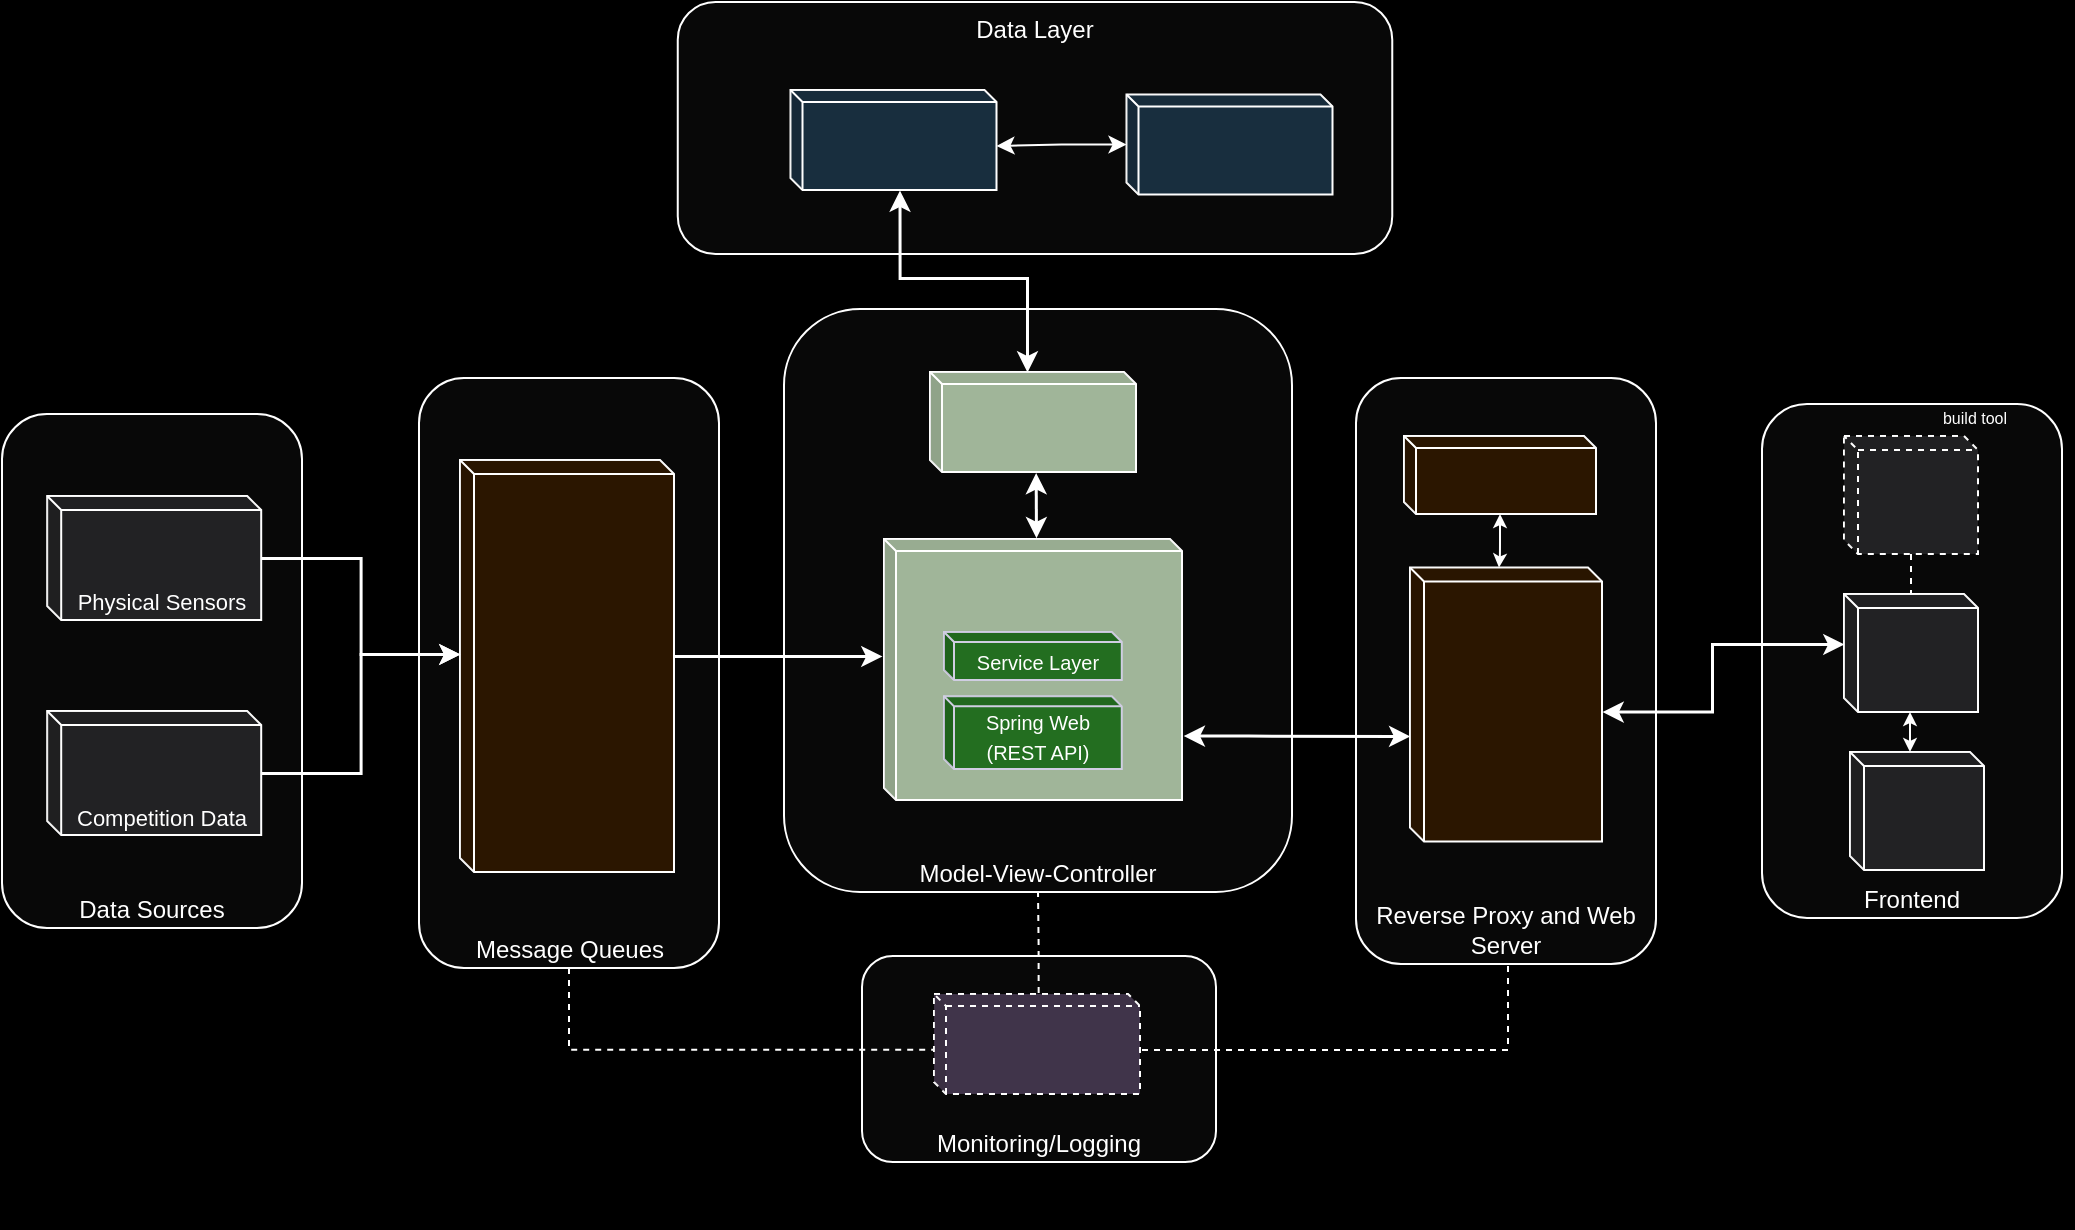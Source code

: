 <mxfile version="24.7.17">
  <diagram name="Page-1" id="fXyI0K3KOlTANuj1kyp8">
    <mxGraphModel dx="1668" dy="1085" grid="0" gridSize="10" guides="1" tooltips="1" connect="1" arrows="1" fold="1" page="0" pageScale="1" pageWidth="850" pageHeight="1100" background="#000000" math="0" shadow="0">
      <root>
        <mxCell id="0" />
        <mxCell id="1" parent="0" />
        <mxCell id="vzEezC1RZ8pSJoKN-fyf-25" value="Reverse Proxy and Web Server" style="rounded=1;whiteSpace=wrap;html=1;strokeColor=#FFFFFF;fontColor=#FFFFFF;fillColor=#080808;verticalAlign=bottom;" vertex="1" parent="1">
          <mxGeometry x="441" y="168" width="150" height="293" as="geometry" />
        </mxCell>
        <mxCell id="vzEezC1RZ8pSJoKN-fyf-27" style="edgeStyle=orthogonalEdgeStyle;rounded=1;orthogonalLoop=1;jettySize=auto;html=1;entryX=0;entryY=0;entryDx=44.5;entryDy=0;entryPerimeter=0;strokeColor=#FFFFFF;startArrow=classic;startFill=1;endArrow=classic;endFill=1;strokeWidth=1;endSize=4;startSize=4;" edge="1" parent="1" source="vzEezC1RZ8pSJoKN-fyf-26" target="vzEezC1RZ8pSJoKN-fyf-14">
          <mxGeometry relative="1" as="geometry" />
        </mxCell>
        <mxCell id="vzEezC1RZ8pSJoKN-fyf-29" value="&lt;span class=&quot;kY2IgmnCmOGjharHErah&quot; style=&quot;-webkit-line-clamp: 3;&quot;&gt;&lt;span&gt;Model-View-Controller&lt;/span&gt;&lt;/span&gt;" style="rounded=1;whiteSpace=wrap;html=1;strokeColor=#FFFFFF;fontColor=#FFFFFF;fillColor=#080808;verticalAlign=bottom;" vertex="1" parent="1">
          <mxGeometry x="155" y="133.5" width="254" height="291.5" as="geometry" />
        </mxCell>
        <mxCell id="vzEezC1RZ8pSJoKN-fyf-47" value="Data Layer" style="rounded=1;whiteSpace=wrap;html=1;strokeColor=#FFFFFF;fontColor=#FFFFFF;fillColor=#080808;verticalAlign=top;" vertex="1" parent="1">
          <mxGeometry x="101.88" y="-20" width="357.25" height="126" as="geometry" />
        </mxCell>
        <mxCell id="vzEezC1RZ8pSJoKN-fyf-53" value="" style="group" vertex="1" connectable="0" parent="1">
          <mxGeometry x="158.25" y="24" width="103" height="50" as="geometry" />
        </mxCell>
        <mxCell id="vzEezC1RZ8pSJoKN-fyf-51" value="" style="shape=cube;whiteSpace=wrap;html=1;boundedLbl=1;backgroundOutline=1;darkOpacity=0.05;darkOpacity2=0.1;size=6;movable=1;resizable=1;rotatable=1;deletable=1;editable=1;locked=0;connectable=1;labelBackgroundColor=none;fillColor=#182E3E;strokeColor=#FFFFFF;fontColor=#FFFFFF;" vertex="1" parent="vzEezC1RZ8pSJoKN-fyf-53">
          <mxGeometry width="103" height="50" as="geometry" />
        </mxCell>
        <mxCell id="vzEezC1RZ8pSJoKN-fyf-49" value="" style="shape=image;imageAspect=0;aspect=fixed;verticalLabelPosition=bottom;verticalAlign=top;strokeColor=#788AA3;fontColor=#46495D;fillColor=#B2C9AB;image=https://external-content.duckduckgo.com/iu/?u=https%3A%2F%2Fimagedelivery.net%2FxZXo0QFi-1_4Zimer-T0XQ%2F62666e75-82f2-47bc-7b3e-350b1c15e500%2Forig&amp;f=1&amp;nofb=1&amp;ipt=b78ff3c88f94bf8500b90d583fbc39b552016b29bf4071b6fc9aeda4966ad85f&amp;ipo=images;" vertex="1" parent="vzEezC1RZ8pSJoKN-fyf-53">
          <mxGeometry x="24" y="10" width="64.78" height="36.5" as="geometry" />
        </mxCell>
        <mxCell id="vzEezC1RZ8pSJoKN-fyf-57" style="edgeStyle=orthogonalEdgeStyle;rounded=0;orthogonalLoop=1;jettySize=auto;html=1;entryX=0;entryY=0;entryDx=103;entryDy=28;entryPerimeter=0;strokeColor=#FFFFFF;fontColor=#1A1A1A;startArrow=classic;startFill=1;strokeWidth=1;endSize=6;startSize=6;endArrow=classic;endFill=1;" edge="1" parent="1" source="vzEezC1RZ8pSJoKN-fyf-52" target="vzEezC1RZ8pSJoKN-fyf-51">
          <mxGeometry relative="1" as="geometry" />
        </mxCell>
        <mxCell id="vzEezC1RZ8pSJoKN-fyf-58" value="" style="group" vertex="1" connectable="0" parent="1">
          <mxGeometry x="326.25" y="26.25" width="103" height="50" as="geometry" />
        </mxCell>
        <mxCell id="vzEezC1RZ8pSJoKN-fyf-52" value="" style="shape=cube;whiteSpace=wrap;html=1;boundedLbl=1;backgroundOutline=1;darkOpacity=0.05;darkOpacity2=0.1;size=6;movable=1;resizable=1;rotatable=1;deletable=1;editable=1;locked=0;connectable=1;labelBackgroundColor=none;fillColor=#182E3E;strokeColor=#FFFFFF;fontColor=#FFFFFF;" vertex="1" parent="vzEezC1RZ8pSJoKN-fyf-58">
          <mxGeometry width="103" height="50" as="geometry" />
        </mxCell>
        <mxCell id="vzEezC1RZ8pSJoKN-fyf-54" value="" style="shape=image;imageAspect=0;aspect=fixed;verticalLabelPosition=bottom;verticalAlign=top;strokeColor=#D0CEE2;fontColor=#1A1A1A;fillColor=#5D7F99;image=https://external-content.duckduckgo.com/iu/?u=https%3A%2F%2Fglobal-uploads.webflow.com%2F5e81e9c9dad44d11ba330074%2F6204e2153a2a250ffccfdcfa_timescale-logo.png&amp;f=1&amp;nofb=1&amp;ipt=f9b597519a51f1a615f640425c5387b6a719372fe2acda223cbbfda246be1f50&amp;ipo=images;" vertex="1" parent="vzEezC1RZ8pSJoKN-fyf-58">
          <mxGeometry x="15" y="18.5" width="78.02" height="20.5" as="geometry" />
        </mxCell>
        <mxCell id="vzEezC1RZ8pSJoKN-fyf-60" style="edgeStyle=orthogonalEdgeStyle;rounded=0;orthogonalLoop=1;jettySize=auto;html=1;exitX=0;exitY=0;exitDx=54.5;exitDy=50;exitPerimeter=0;entryX=0;entryY=0;entryDx=48.5;entryDy=0;entryPerimeter=0;strokeColor=#FFFFFF;fontColor=#1A1A1A;strokeWidth=1.5;endArrow=classic;endFill=1;startArrow=classic;startFill=1;" edge="1" parent="1" source="vzEezC1RZ8pSJoKN-fyf-51" target="vzEezC1RZ8pSJoKN-fyf-33">
          <mxGeometry relative="1" as="geometry">
            <Array as="points">
              <mxPoint x="232" y="118" />
              <mxPoint x="277" y="118" />
              <mxPoint x="277" y="192" />
            </Array>
          </mxGeometry>
        </mxCell>
        <mxCell id="vzEezC1RZ8pSJoKN-fyf-65" value="Message Queues" style="rounded=1;whiteSpace=wrap;html=1;strokeColor=#FFFFFF;fontColor=#FFFFFF;fillColor=#080808;verticalAlign=bottom;" vertex="1" parent="1">
          <mxGeometry x="-27.5" y="168" width="150" height="295" as="geometry" />
        </mxCell>
        <mxCell id="vzEezC1RZ8pSJoKN-fyf-68" value="" style="group" vertex="1" connectable="0" parent="1">
          <mxGeometry x="228" y="165" width="103" height="50" as="geometry" />
        </mxCell>
        <mxCell id="vzEezC1RZ8pSJoKN-fyf-33" value="" style="shape=cube;whiteSpace=wrap;html=1;boundedLbl=1;backgroundOutline=1;darkOpacity=0.05;darkOpacity2=0.1;size=6;movable=1;resizable=1;rotatable=1;deletable=1;editable=1;locked=0;connectable=1;labelBackgroundColor=none;fillColor=#A0B599;strokeColor=#FFFFFF;fontColor=#FFFFFF;" vertex="1" parent="vzEezC1RZ8pSJoKN-fyf-68">
          <mxGeometry width="103" height="50" as="geometry" />
        </mxCell>
        <mxCell id="vzEezC1RZ8pSJoKN-fyf-32" value="" style="shape=image;imageAspect=0;aspect=fixed;verticalLabelPosition=bottom;verticalAlign=top;strokeColor=#788AA3;fontColor=#46495D;fillColor=#B2C9AB;image=https://external-content.duckduckgo.com/iu/?u=https%3A%2F%2Fvelog.velcdn.com%2Fimages%2Fjaycee%2Fpost%2F1639f4f5-4daf-46ab-81b7-07d2c3f7c87d%2Fimage.png&amp;f=1&amp;nofb=1&amp;ipt=efb849804a6aa4c99166a542c021282e0b313d8156c9ad64762a517460183962&amp;ipo=images;" vertex="1" parent="vzEezC1RZ8pSJoKN-fyf-68">
          <mxGeometry x="13" y="12.25" width="82.17" height="33.5" as="geometry" />
        </mxCell>
        <mxCell id="vzEezC1RZ8pSJoKN-fyf-69" value="" style="group" vertex="1" connectable="0" parent="1">
          <mxGeometry x="-7" y="209" width="111.4" height="206" as="geometry" />
        </mxCell>
        <mxCell id="vzEezC1RZ8pSJoKN-fyf-61" value="" style="shape=cube;whiteSpace=wrap;html=1;boundedLbl=1;backgroundOutline=1;darkOpacity=0.05;darkOpacity2=0.1;size=7;movable=1;resizable=1;rotatable=1;deletable=1;editable=1;locked=0;connectable=1;labelBackgroundColor=none;fillColor=#2B1600;strokeColor=#FFFFFF;fontColor=#FFFFFF;" vertex="1" parent="vzEezC1RZ8pSJoKN-fyf-69">
          <mxGeometry width="107" height="206" as="geometry" />
        </mxCell>
        <mxCell id="vzEezC1RZ8pSJoKN-fyf-63" value="" style="shape=image;imageAspect=0;aspect=fixed;verticalLabelPosition=bottom;verticalAlign=top;strokeColor=#D0CEE2;fontColor=#1A1A1A;fillColor=#5D7F99;image=https://external-content.duckduckgo.com/iu/?u=https%3A%2F%2Fdownload.logo.wine%2Flogo%2FRabbitMQ%2FRabbitMQ-Logo.wine.png&amp;f=1&amp;nofb=1&amp;ipt=a16e95581759716e0e222dca395045573823b6d433c448d6f6570b49ccc1e49f&amp;ipo=images;" vertex="1" parent="vzEezC1RZ8pSJoKN-fyf-69">
          <mxGeometry x="5" y="66.617" width="106.4" height="71" as="geometry" />
        </mxCell>
        <mxCell id="vzEezC1RZ8pSJoKN-fyf-70" value="" style="group" vertex="1" connectable="0" parent="1">
          <mxGeometry x="468" y="262.75" width="100.62" height="137" as="geometry" />
        </mxCell>
        <mxCell id="vzEezC1RZ8pSJoKN-fyf-14" value="" style="shape=cube;whiteSpace=wrap;html=1;boundedLbl=1;backgroundOutline=1;darkOpacity=0.05;darkOpacity2=0.1;size=7;movable=1;resizable=1;rotatable=1;deletable=1;editable=1;locked=0;connectable=1;labelBackgroundColor=none;fillColor=#2B1600;strokeColor=#FFFFFF;fontColor=#FFFFFF;" vertex="1" parent="vzEezC1RZ8pSJoKN-fyf-70">
          <mxGeometry width="96" height="137" as="geometry" />
        </mxCell>
        <mxCell id="vzEezC1RZ8pSJoKN-fyf-16" value="" style="shape=image;imageAspect=0;aspect=fixed;verticalLabelPosition=bottom;verticalAlign=top;image=https://external-content.duckduckgo.com/iu/?u=https%3A%2F%2Fdataenginer.ru%2Fwp-content%2Fuploads%2F2019%2F12%2Fnginx-1142x650-1-1024x583.png&amp;f=1&amp;nofb=1&amp;ipt=2a8deb08ffd95a1447bf5c4024f0a70275d487e728b802126f151f6d9eb8d709&amp;ipo=images;movable=1;resizable=1;rotatable=1;deletable=1;editable=1;locked=0;connectable=1;labelBackgroundColor=none;fillColor=#182E3E;strokeColor=#FFFFFF;fontColor=#FFFFFF;" vertex="1" parent="vzEezC1RZ8pSJoKN-fyf-70">
          <mxGeometry x="4" y="45" width="96.62" height="55" as="geometry" />
        </mxCell>
        <mxCell id="vzEezC1RZ8pSJoKN-fyf-71" value="" style="group" vertex="1" connectable="0" parent="1">
          <mxGeometry x="465" y="197" width="96" height="39" as="geometry" />
        </mxCell>
        <mxCell id="vzEezC1RZ8pSJoKN-fyf-26" value="" style="shape=cube;whiteSpace=wrap;html=1;boundedLbl=1;backgroundOutline=1;darkOpacity=0.05;darkOpacity2=0.1;size=6;movable=1;resizable=1;rotatable=1;deletable=1;editable=1;locked=0;connectable=1;labelBackgroundColor=none;fillColor=#2B1600;strokeColor=#FFFFFF;fontColor=#FFFFFF;" vertex="1" parent="vzEezC1RZ8pSJoKN-fyf-71">
          <mxGeometry width="96" height="39" as="geometry" />
        </mxCell>
        <mxCell id="vzEezC1RZ8pSJoKN-fyf-18" value="" style="shape=image;imageAspect=0;aspect=fixed;verticalLabelPosition=bottom;verticalAlign=top;image=https://external-content.duckduckgo.com/iu/?u=https%3A%2F%2Fcreazilla-store.fra1.digitaloceanspaces.com%2Ficons%2F3253585%2Fcertbot-icon-md.png&amp;f=1&amp;nofb=1&amp;ipt=d68c631c91bbba8e49bc97f55607becd6572ef4e89b90d72d3aced8628cb1f65&amp;ipo=images;movable=1;resizable=1;rotatable=1;deletable=1;editable=1;locked=0;connectable=1;labelBackgroundColor=none;fillColor=#182E3E;strokeColor=#FFFFFF;fontColor=#FFFFFF;" vertex="1" parent="vzEezC1RZ8pSJoKN-fyf-71">
          <mxGeometry x="23.26" y="14.5" width="58.1" height="20" as="geometry" />
        </mxCell>
        <mxCell id="vzEezC1RZ8pSJoKN-fyf-72" value="Data Sources" style="rounded=1;whiteSpace=wrap;html=1;strokeColor=#FFFFFF;fontColor=#FFFFFF;fillColor=#080808;verticalAlign=bottom;" vertex="1" parent="1">
          <mxGeometry x="-236" y="186" width="150" height="257" as="geometry" />
        </mxCell>
        <mxCell id="vzEezC1RZ8pSJoKN-fyf-73" value="" style="group;fontColor=#4D4D4D;fontSize=8;" vertex="1" connectable="0" parent="1">
          <mxGeometry x="-213.4" y="227" width="111.4" height="62" as="geometry" />
        </mxCell>
        <mxCell id="vzEezC1RZ8pSJoKN-fyf-74" value="&lt;font style=&quot;font-size: 11px;&quot;&gt;Physical Sensors&lt;/font&gt;" style="shape=cube;whiteSpace=wrap;html=1;boundedLbl=1;backgroundOutline=1;darkOpacity=0.05;darkOpacity2=0.1;size=7;movable=1;resizable=1;rotatable=1;deletable=1;editable=1;locked=0;connectable=1;labelBackgroundColor=none;fillColor=#222224;strokeColor=#FFFFFF;fontColor=#FFFFFF;verticalAlign=bottom;" vertex="1" parent="vzEezC1RZ8pSJoKN-fyf-73">
          <mxGeometry width="107" height="62.0" as="geometry" />
        </mxCell>
        <mxCell id="vzEezC1RZ8pSJoKN-fyf-76" value="" style="shape=image;imageAspect=0;aspect=fixed;verticalLabelPosition=bottom;verticalAlign=top;strokeColor=#D0CEE2;fontColor=#1A1A1A;fillColor=#5D7F99;image=https://external-content.duckduckgo.com/iu/?u=https%3A%2F%2Ficon-library.com%2Fimages%2Fsensors-icon%2Fsensors-icon-18.jpg&amp;f=1&amp;nofb=1&amp;ipt=49461f6f5b77159ba07a23c2ed3e3820237c839b055f361b80203bb6e45d0c77&amp;ipo=images;" vertex="1" parent="vzEezC1RZ8pSJoKN-fyf-73">
          <mxGeometry x="29.7" y="3" width="52" height="52" as="geometry" />
        </mxCell>
        <mxCell id="vzEezC1RZ8pSJoKN-fyf-77" value="" style="group;fontColor=#4D4D4D;fontSize=8;" vertex="1" connectable="0" parent="1">
          <mxGeometry x="-213.4" y="334.5" width="127.4" height="67.5" as="geometry" />
        </mxCell>
        <mxCell id="vzEezC1RZ8pSJoKN-fyf-78" value="&lt;font style=&quot;font-size: 11px;&quot;&gt;Competition Data&lt;/font&gt;" style="shape=cube;whiteSpace=wrap;html=1;boundedLbl=1;backgroundOutline=1;darkOpacity=0.05;darkOpacity2=0.1;size=7;movable=1;resizable=1;rotatable=1;deletable=1;editable=1;locked=0;connectable=1;labelBackgroundColor=none;fillColor=#222224;strokeColor=#FFFFFF;fontColor=#FFFFFF;verticalAlign=bottom;" vertex="1" parent="vzEezC1RZ8pSJoKN-fyf-77">
          <mxGeometry width="107" height="62.0" as="geometry" />
        </mxCell>
        <mxCell id="vzEezC1RZ8pSJoKN-fyf-80" value="" style="shape=image;imageAspect=0;aspect=fixed;verticalLabelPosition=bottom;verticalAlign=top;strokeColor=#D0CEE2;fontColor=#1A1A1A;fillColor=#5D7F99;image=https://external-content.duckduckgo.com/iu/?u=https%3A%2F%2Fcdn3.iconfinder.com%2Fdata%2Ficons%2Ffinancial-reports-sales%2F512%2Fchart_26-512.png&amp;f=1&amp;nofb=1&amp;ipt=c90341bb14286099641056d41ceeb111218c9d2a18bd55ba69a88e440ea02e16&amp;ipo=images;" vertex="1" parent="vzEezC1RZ8pSJoKN-fyf-77">
          <mxGeometry x="40.4" y="13.5" width="29.5" height="29.5" as="geometry" />
        </mxCell>
        <mxCell id="vzEezC1RZ8pSJoKN-fyf-85" value="Frontend" style="rounded=1;whiteSpace=wrap;html=1;strokeColor=#FFFFFF;fontColor=#FFFFFF;fillColor=#080808;verticalAlign=bottom;" vertex="1" parent="1">
          <mxGeometry x="644" y="181" width="150" height="257" as="geometry" />
        </mxCell>
        <mxCell id="vzEezC1RZ8pSJoKN-fyf-86" value="" style="group;fontColor=#4D4D4D;fontSize=8;" vertex="1" connectable="0" parent="1">
          <mxGeometry x="685" y="197" width="111.4" height="62" as="geometry" />
        </mxCell>
        <mxCell id="vzEezC1RZ8pSJoKN-fyf-114" style="edgeStyle=orthogonalEdgeStyle;rounded=0;orthogonalLoop=1;jettySize=auto;html=1;strokeColor=#FFFFFF;fontColor=#1A1A1A;startArrow=none;startFill=0;startSize=4;endSize=4;dashed=1;endArrow=none;endFill=0;" edge="1" parent="vzEezC1RZ8pSJoKN-fyf-86" source="vzEezC1RZ8pSJoKN-fyf-87">
          <mxGeometry relative="1" as="geometry">
            <mxPoint x="33.5" y="78.158" as="targetPoint" />
          </mxGeometry>
        </mxCell>
        <mxCell id="vzEezC1RZ8pSJoKN-fyf-87" value="" style="shape=cube;whiteSpace=wrap;html=1;boundedLbl=1;backgroundOutline=1;darkOpacity=0.05;darkOpacity2=0.1;size=7;movable=1;resizable=1;rotatable=1;deletable=1;editable=1;locked=0;connectable=1;labelBackgroundColor=none;fillColor=#222224;strokeColor=#FFFFFF;fontColor=#FFFFFF;verticalAlign=bottom;dashed=1;strokeWidth=1;" vertex="1" parent="vzEezC1RZ8pSJoKN-fyf-86">
          <mxGeometry width="67" height="59" as="geometry" />
        </mxCell>
        <mxCell id="vzEezC1RZ8pSJoKN-fyf-92" value="" style="shape=image;imageAspect=0;aspect=fixed;verticalLabelPosition=bottom;verticalAlign=top;strokeColor=#D0CEE2;fontColor=#1A1A1A;fillColor=#5D7F99;image=https://external-content.duckduckgo.com/iu/?u=https%3A%2F%2Flogospng.org%2Fdownload%2Fvite-js%2Fvite-js-4096-logo.png&amp;f=1&amp;nofb=1&amp;ipt=3146d15136b8fd4b573daa3f090d670af2480c6e4eee58302b14fe7248a95608&amp;ipo=images;" vertex="1" parent="vzEezC1RZ8pSJoKN-fyf-86">
          <mxGeometry x="19.4" y="16" width="34" height="34" as="geometry" />
        </mxCell>
        <mxCell id="vzEezC1RZ8pSJoKN-fyf-95" value="" style="group;fontColor=#4D4D4D;fontSize=8;" vertex="1" connectable="0" parent="1">
          <mxGeometry x="685" y="276" width="111.4" height="62" as="geometry" />
        </mxCell>
        <mxCell id="vzEezC1RZ8pSJoKN-fyf-96" value="" style="shape=cube;whiteSpace=wrap;html=1;boundedLbl=1;backgroundOutline=1;darkOpacity=0.05;darkOpacity2=0.1;size=7;movable=1;resizable=1;rotatable=1;deletable=1;editable=1;locked=0;connectable=1;labelBackgroundColor=none;fillColor=#222224;strokeColor=#FFFFFF;fontColor=#FFFFFF;verticalAlign=bottom;" vertex="1" parent="vzEezC1RZ8pSJoKN-fyf-95">
          <mxGeometry width="67" height="59" as="geometry" />
        </mxCell>
        <mxCell id="vzEezC1RZ8pSJoKN-fyf-93" value="" style="shape=image;imageAspect=0;aspect=fixed;verticalLabelPosition=bottom;verticalAlign=top;strokeColor=#D0CEE2;fontColor=#1A1A1A;fillColor=#5D7F99;image=https://external-content.duckduckgo.com/iu/?u=https%3A%2F%2Fi.pinimg.com%2Foriginals%2F84%2Fb1%2F06%2F84b1065e798f61aa80b8670a4b6fbb4d.png&amp;f=1&amp;nofb=1&amp;ipt=fa7dfd2aef43eb0c5618df8629563c9f475d10cc6adb6254f88af52a3f46d8cb&amp;ipo=images;" vertex="1" parent="vzEezC1RZ8pSJoKN-fyf-95">
          <mxGeometry x="16" y="13" width="41.6" height="36" as="geometry" />
        </mxCell>
        <mxCell id="vzEezC1RZ8pSJoKN-fyf-98" value="" style="group;fontColor=#4D4D4D;fontSize=8;" vertex="1" connectable="0" parent="1">
          <mxGeometry x="688" y="355" width="111.4" height="62" as="geometry" />
        </mxCell>
        <mxCell id="vzEezC1RZ8pSJoKN-fyf-99" value="" style="shape=cube;whiteSpace=wrap;html=1;boundedLbl=1;backgroundOutline=1;darkOpacity=0.05;darkOpacity2=0.1;size=7;movable=1;resizable=1;rotatable=1;deletable=1;editable=1;locked=0;connectable=1;labelBackgroundColor=none;fillColor=#222224;strokeColor=#FFFFFF;fontColor=#FFFFFF;verticalAlign=bottom;" vertex="1" parent="vzEezC1RZ8pSJoKN-fyf-98">
          <mxGeometry width="67" height="59" as="geometry" />
        </mxCell>
        <mxCell id="vzEezC1RZ8pSJoKN-fyf-94" value="" style="shape=image;imageAspect=0;aspect=fixed;verticalLabelPosition=bottom;verticalAlign=top;strokeColor=#D0CEE2;fontColor=#1A1A1A;fillColor=#5D7F99;image=https://external-content.duckduckgo.com/iu/?u=https%3A%2F%2Fcreazilla-store.fra1.digitaloceanspaces.com%2Ficons%2F3257079%2Ffile-type-tailwind-icon-md.png&amp;f=1&amp;nofb=1&amp;ipt=abfdbb34b869e1ea7714d97c7345c4eba07a7bab64ffda9412ddde851f73bbc0&amp;ipo=images;" vertex="1" parent="vzEezC1RZ8pSJoKN-fyf-98">
          <mxGeometry x="17.3" y="13.75" width="37" height="37" as="geometry" />
        </mxCell>
        <mxCell id="vzEezC1RZ8pSJoKN-fyf-106" style="edgeStyle=orthogonalEdgeStyle;rounded=0;orthogonalLoop=1;jettySize=auto;html=1;entryX=0;entryY=0;entryDx=0;entryDy=97;strokeColor=#FFFFFF;fontColor=#1A1A1A;strokeWidth=1.5;endArrow=classic;endFill=1;entryPerimeter=0;" edge="1" parent="1" source="vzEezC1RZ8pSJoKN-fyf-74" target="vzEezC1RZ8pSJoKN-fyf-61">
          <mxGeometry relative="1" as="geometry" />
        </mxCell>
        <mxCell id="vzEezC1RZ8pSJoKN-fyf-107" style="edgeStyle=orthogonalEdgeStyle;rounded=0;orthogonalLoop=1;jettySize=auto;html=1;entryX=0;entryY=0;entryDx=0;entryDy=97;strokeColor=#FFFFFF;fontColor=#1A1A1A;strokeWidth=1.5;endArrow=classic;endFill=1;entryPerimeter=0;" edge="1" parent="1" source="vzEezC1RZ8pSJoKN-fyf-78" target="vzEezC1RZ8pSJoKN-fyf-61">
          <mxGeometry relative="1" as="geometry" />
        </mxCell>
        <mxCell id="vzEezC1RZ8pSJoKN-fyf-109" style="edgeStyle=orthogonalEdgeStyle;rounded=0;orthogonalLoop=1;jettySize=auto;html=1;strokeColor=#FFFFFF;fontColor=#1A1A1A;strokeWidth=1.5;" edge="1" parent="1" source="vzEezC1RZ8pSJoKN-fyf-61">
          <mxGeometry relative="1" as="geometry">
            <mxPoint x="204" y="307" as="targetPoint" />
            <Array as="points">
              <mxPoint x="204" y="307" />
            </Array>
          </mxGeometry>
        </mxCell>
        <mxCell id="vzEezC1RZ8pSJoKN-fyf-110" style="edgeStyle=orthogonalEdgeStyle;rounded=0;orthogonalLoop=1;jettySize=auto;html=1;strokeColor=#FFFFFF;fontColor=#1A1A1A;strokeWidth=1.5;startArrow=classic;startFill=1;exitX=0.513;exitY=1.006;exitDx=0;exitDy=0;exitPerimeter=0;entryX=0.51;entryY=-0.005;entryDx=0;entryDy=0;entryPerimeter=0;" edge="1" parent="1" source="vzEezC1RZ8pSJoKN-fyf-33" target="vzEezC1RZ8pSJoKN-fyf-30">
          <mxGeometry relative="1" as="geometry">
            <mxPoint x="281" y="241" as="sourcePoint" />
            <mxPoint x="281" y="283" as="targetPoint" />
            <Array as="points" />
          </mxGeometry>
        </mxCell>
        <mxCell id="vzEezC1RZ8pSJoKN-fyf-112" style="edgeStyle=orthogonalEdgeStyle;rounded=0;orthogonalLoop=1;jettySize=auto;html=1;strokeColor=#FFFFFF;fontColor=#1A1A1A;startArrow=classic;startFill=1;strokeWidth=1.5;exitX=1.004;exitY=0.753;exitDx=0;exitDy=0;exitPerimeter=0;entryX=-0.001;entryY=0.608;entryDx=0;entryDy=0;entryPerimeter=0;" edge="1" parent="1" source="vzEezC1RZ8pSJoKN-fyf-30" target="vzEezC1RZ8pSJoKN-fyf-14">
          <mxGeometry relative="1" as="geometry">
            <mxPoint x="333.5" y="407.067" as="sourcePoint" />
            <mxPoint x="468" y="282" as="targetPoint" />
            <Array as="points">
              <mxPoint x="387" y="347" />
              <mxPoint x="468" y="347" />
            </Array>
          </mxGeometry>
        </mxCell>
        <mxCell id="vzEezC1RZ8pSJoKN-fyf-113" style="edgeStyle=orthogonalEdgeStyle;rounded=0;orthogonalLoop=1;jettySize=auto;html=1;strokeColor=#FFFFFF;fontColor=#1A1A1A;strokeWidth=1.5;startArrow=classic;startFill=1;exitX=0;exitY=0;exitDx=96;exitDy=72;exitPerimeter=0;" edge="1" parent="1" source="vzEezC1RZ8pSJoKN-fyf-14">
          <mxGeometry relative="1" as="geometry">
            <mxPoint x="685" y="301" as="targetPoint" />
            <Array as="points">
              <mxPoint x="619" y="335" />
              <mxPoint x="619" y="301" />
            </Array>
          </mxGeometry>
        </mxCell>
        <mxCell id="vzEezC1RZ8pSJoKN-fyf-117" style="edgeStyle=orthogonalEdgeStyle;rounded=0;orthogonalLoop=1;jettySize=auto;html=1;entryX=0;entryY=0;entryDx=30;entryDy=0;entryPerimeter=0;strokeColor=#FFFFFF;fontColor=#1A1A1A;strokeWidth=1;startArrow=classic;startFill=1;endSize=4;startSize=4;" edge="1" parent="1" source="vzEezC1RZ8pSJoKN-fyf-96" target="vzEezC1RZ8pSJoKN-fyf-99">
          <mxGeometry relative="1" as="geometry">
            <Array as="points">
              <mxPoint x="719" y="352" />
            </Array>
          </mxGeometry>
        </mxCell>
        <mxCell id="vzEezC1RZ8pSJoKN-fyf-126" value="&lt;font color=&quot;#ffffff&quot; style=&quot;font-size: 8px;&quot;&gt;build tool&lt;/font&gt;" style="text;html=1;align=center;verticalAlign=middle;resizable=0;points=[];autosize=1;strokeColor=none;fillColor=none;fontColor=#1A1A1A;" vertex="1" parent="1">
          <mxGeometry x="725" y="174" width="50" height="26" as="geometry" />
        </mxCell>
        <mxCell id="vzEezC1RZ8pSJoKN-fyf-129" value="" style="group" vertex="1" connectable="0" parent="1">
          <mxGeometry x="205" y="248.5" width="160" height="165.5" as="geometry" />
        </mxCell>
        <mxCell id="vzEezC1RZ8pSJoKN-fyf-30" value="" style="shape=cube;whiteSpace=wrap;html=1;boundedLbl=1;backgroundOutline=1;darkOpacity=0.05;darkOpacity2=0.1;size=6;movable=1;resizable=1;rotatable=1;deletable=1;editable=1;locked=0;connectable=1;labelBackgroundColor=none;fillColor=#A0B599;strokeColor=#FFFFFF;fontColor=#FFFFFF;" vertex="1" parent="vzEezC1RZ8pSJoKN-fyf-129">
          <mxGeometry width="149" height="130.5" as="geometry" />
        </mxCell>
        <mxCell id="vzEezC1RZ8pSJoKN-fyf-45" value="" style="group" vertex="1" connectable="0" parent="vzEezC1RZ8pSJoKN-fyf-129">
          <mxGeometry x="30.999" y="10.5" width="102.334" height="85.388" as="geometry" />
        </mxCell>
        <mxCell id="vzEezC1RZ8pSJoKN-fyf-31" value="" style="shape=image;imageAspect=0;aspect=fixed;verticalLabelPosition=bottom;verticalAlign=top;strokeColor=#788AA3;fontColor=#B2C9AB;fillColor=#B2C9AB;image=https://external-content.duckduckgo.com/iu/?u=https%3A%2F%2F1.bp.blogspot.com%2F-TevOgPVC2dE%2FWnILAnucRVI%2FAAAAAAAAGU0%2FOlrnoLsf2fs9aKpm9_BGEqk5R54gUCZbgCLcBGAs%2Fs1600%2Fspring-boot.png&amp;f=1&amp;nofb=1&amp;ipt=657c805a34695c212f3dbb3c5f0f8b67e9ec07c8885e0d4031aba327d78a007a&amp;ipo=images;clipPath=inset(11.24% 1% 11.24% 29.67%);" vertex="1" parent="vzEezC1RZ8pSJoKN-fyf-45">
          <mxGeometry x="28.31" width="59.8" height="28.75" as="geometry" />
        </mxCell>
        <mxCell id="vzEezC1RZ8pSJoKN-fyf-41" value="" style="shape=image;imageAspect=0;aspect=fixed;verticalLabelPosition=bottom;verticalAlign=top;strokeColor=#788AA3;fontColor=#46495D;fillColor=#B2C9AB;image=https://external-content.duckduckgo.com/iu/?u=https%3A%2F%2Fdzone.com%2Fstorage%2Ftemp%2F12434118-spring-boot-logo.png&amp;f=1&amp;nofb=1&amp;ipt=d88a3399fea1b722f8da1c3a1fa720185902a5d63023afde8cecc6a426622f41&amp;ipo=images;movable=0;resizable=0;rotatable=0;deletable=0;editable=0;locked=1;connectable=0;" vertex="1" parent="vzEezC1RZ8pSJoKN-fyf-45">
          <mxGeometry y="4.43" width="19.1" height="17.15" as="geometry" />
        </mxCell>
        <mxCell id="vzEezC1RZ8pSJoKN-fyf-118" value="&lt;font style=&quot;font-size: 10px;&quot; color=&quot;#ffffff&quot;&gt;Service Layer&lt;/font&gt;&lt;font size=&quot;1&quot; color=&quot;#ffffff&quot;&gt;&lt;/font&gt;" style="shape=cube;whiteSpace=wrap;html=1;boundedLbl=1;backgroundOutline=1;darkOpacity=0.05;darkOpacity2=0.1;strokeColor=#D0CEE2;fontColor=#1A1A1A;fillColor=#236E20;size=5;verticalAlign=bottom;" vertex="1" parent="vzEezC1RZ8pSJoKN-fyf-45">
          <mxGeometry x="-1" y="36" width="88.89" height="24" as="geometry" />
        </mxCell>
        <mxCell id="vzEezC1RZ8pSJoKN-fyf-122" value="" style="group" vertex="1" connectable="0" parent="vzEezC1RZ8pSJoKN-fyf-129">
          <mxGeometry x="31" y="24.11" width="129" height="141.39" as="geometry" />
        </mxCell>
        <mxCell id="vzEezC1RZ8pSJoKN-fyf-125" value="&lt;font style=&quot;font-size: 10px;&quot; color=&quot;#ffffff&quot;&gt;Spring Web (REST API)&lt;/font&gt;&lt;font size=&quot;1&quot; color=&quot;#ffffff&quot;&gt;&lt;/font&gt;" style="shape=cube;whiteSpace=wrap;html=1;boundedLbl=1;backgroundOutline=1;darkOpacity=0.05;darkOpacity2=0.1;strokeColor=#D0CEE2;fontColor=#1A1A1A;fillColor=#236E20;size=5;verticalAlign=bottom;" vertex="1" parent="vzEezC1RZ8pSJoKN-fyf-122">
          <mxGeometry x="-1.0" y="54.552" width="88.886" height="36.368" as="geometry" />
        </mxCell>
        <mxCell id="vzEezC1RZ8pSJoKN-fyf-130" value="" style="group;dashed=1;" vertex="1" connectable="0" parent="1">
          <mxGeometry x="230" y="476" width="183.25" height="117" as="geometry" />
        </mxCell>
        <mxCell id="vzEezC1RZ8pSJoKN-fyf-138" value="Monitoring/Logging" style="rounded=1;whiteSpace=wrap;html=1;strokeColor=#FFFFFF;fontColor=#FFFFFF;fillColor=#080808;verticalAlign=bottom;" vertex="1" parent="vzEezC1RZ8pSJoKN-fyf-130">
          <mxGeometry x="-36" y="-19" width="177" height="103" as="geometry" />
        </mxCell>
        <mxCell id="vzEezC1RZ8pSJoKN-fyf-131" value="" style="shape=cube;whiteSpace=wrap;html=1;boundedLbl=1;backgroundOutline=1;darkOpacity=0.05;darkOpacity2=0.1;size=6;movable=1;resizable=1;rotatable=1;deletable=1;editable=1;locked=0;connectable=1;labelBackgroundColor=none;fillColor=#40344A;strokeColor=#FFFFFF;fontColor=#FFFFFF;dashed=1;" vertex="1" parent="vzEezC1RZ8pSJoKN-fyf-130">
          <mxGeometry width="103" height="50" as="geometry" />
        </mxCell>
        <mxCell id="vzEezC1RZ8pSJoKN-fyf-128" value="" style="shape=image;imageAspect=0;aspect=fixed;verticalLabelPosition=bottom;verticalAlign=top;strokeColor=#D0CEE2;fontColor=#1A1A1A;fillColor=#5D7F99;image=https://external-content.duckduckgo.com/iu/?u=https%3A%2F%2Frnd-solutions.net%2Fwp-content%2Fuploads%2F2018%2F07%2Flogos-stack-elk.png&amp;f=1&amp;nofb=1&amp;ipt=7bdf39bbb71e93fb5cd50845c7e21d8b61dbc34f7438c38cb1c97a61580e5da3&amp;ipo=images;" vertex="1" parent="vzEezC1RZ8pSJoKN-fyf-130">
          <mxGeometry x="12.54" y="15" width="85.58" height="26" as="geometry" />
        </mxCell>
        <mxCell id="vzEezC1RZ8pSJoKN-fyf-137" style="edgeStyle=orthogonalEdgeStyle;rounded=0;orthogonalLoop=1;jettySize=auto;html=1;strokeColor=#FFFFFF;fontColor=#1A1A1A;strokeWidth=1;dashed=1;endArrow=none;endFill=0;exitX=0.5;exitY=1;exitDx=0;exitDy=0;entryX=-0.001;entryY=0.558;entryDx=0;entryDy=0;entryPerimeter=0;" edge="1" parent="1" source="vzEezC1RZ8pSJoKN-fyf-65" target="vzEezC1RZ8pSJoKN-fyf-131">
          <mxGeometry relative="1" as="geometry">
            <mxPoint x="-7" y="458.005" as="sourcePoint" />
            <mxPoint x="180.338" y="496.46" as="targetPoint" />
            <Array as="points">
              <mxPoint x="48" y="504" />
            </Array>
          </mxGeometry>
        </mxCell>
        <mxCell id="vzEezC1RZ8pSJoKN-fyf-140" style="edgeStyle=orthogonalEdgeStyle;rounded=0;orthogonalLoop=1;jettySize=auto;html=1;strokeColor=#FFFFFF;fontColor=#1A1A1A;strokeWidth=1;dashed=1;endArrow=none;endFill=0;entryX=0;entryY=0;entryDx=103;entryDy=28;entryPerimeter=0;" edge="1" parent="1" target="vzEezC1RZ8pSJoKN-fyf-131">
          <mxGeometry relative="1" as="geometry">
            <mxPoint x="517" y="462" as="sourcePoint" />
            <mxPoint x="334" y="504" as="targetPoint" />
            <Array as="points">
              <mxPoint x="517" y="504" />
            </Array>
          </mxGeometry>
        </mxCell>
        <mxCell id="vzEezC1RZ8pSJoKN-fyf-142" style="edgeStyle=orthogonalEdgeStyle;rounded=0;orthogonalLoop=1;jettySize=auto;html=1;entryX=0.5;entryY=1;entryDx=0;entryDy=0;strokeColor=#FFFFFF;fontColor=#1A1A1A;dashed=1;endArrow=none;endFill=0;exitX=0.508;exitY=-0.009;exitDx=0;exitDy=0;exitPerimeter=0;" edge="1" parent="1" source="vzEezC1RZ8pSJoKN-fyf-131" target="vzEezC1RZ8pSJoKN-fyf-29">
          <mxGeometry relative="1" as="geometry" />
        </mxCell>
      </root>
    </mxGraphModel>
  </diagram>
</mxfile>
